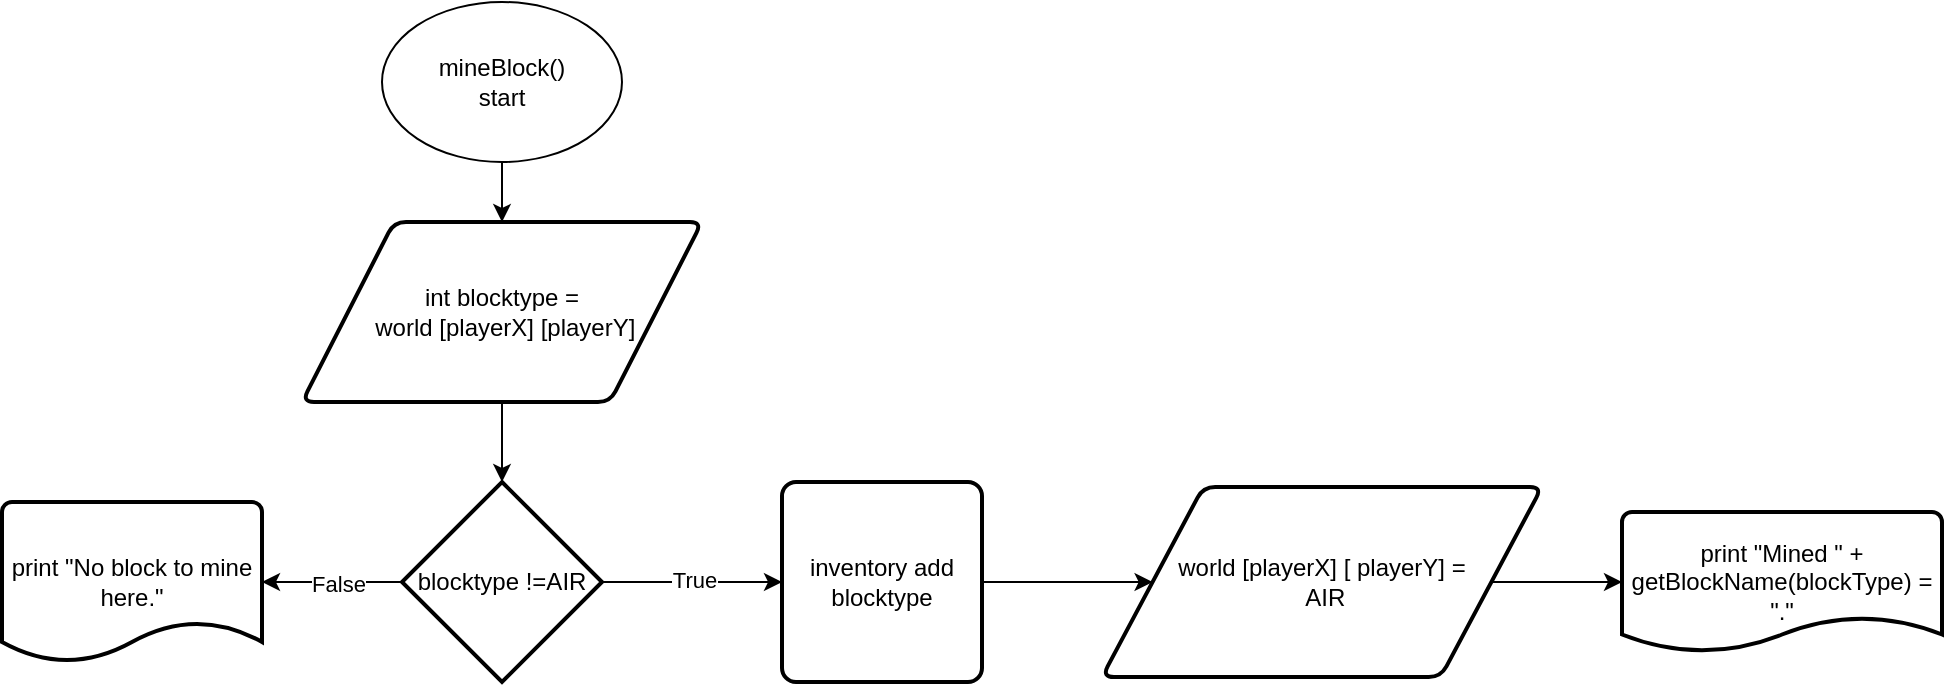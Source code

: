 <mxfile version="21.7.5" type="google">
  <diagram name="Page-1" id="7zdb4NXVxUpv4UYFmBYc">
    <mxGraphModel grid="1" page="0" gridSize="10" guides="1" tooltips="1" connect="1" arrows="1" fold="1" pageScale="1" pageWidth="827" pageHeight="1169" math="0" shadow="0">
      <root>
        <mxCell id="0" />
        <mxCell id="1" parent="0" />
        <mxCell id="L2qbjsuXgG9CMcMzrKsZ-11" value="" style="edgeStyle=orthogonalEdgeStyle;rounded=0;orthogonalLoop=1;jettySize=auto;html=1;" edge="1" parent="1" source="L2qbjsuXgG9CMcMzrKsZ-1" target="L2qbjsuXgG9CMcMzrKsZ-2">
          <mxGeometry relative="1" as="geometry" />
        </mxCell>
        <mxCell id="L2qbjsuXgG9CMcMzrKsZ-1" value="mineBlock()&lt;br&gt;start" style="ellipse;whiteSpace=wrap;html=1;" vertex="1" parent="1">
          <mxGeometry x="350" y="-340" width="120" height="80" as="geometry" />
        </mxCell>
        <mxCell id="L2qbjsuXgG9CMcMzrKsZ-10" value="" style="edgeStyle=orthogonalEdgeStyle;rounded=0;orthogonalLoop=1;jettySize=auto;html=1;" edge="1" parent="1" source="L2qbjsuXgG9CMcMzrKsZ-2" target="L2qbjsuXgG9CMcMzrKsZ-3">
          <mxGeometry relative="1" as="geometry" />
        </mxCell>
        <mxCell id="L2qbjsuXgG9CMcMzrKsZ-2" value="int blocktype =&lt;br&gt;&amp;nbsp;world [playerX] [playerY]" style="shape=parallelogram;html=1;strokeWidth=2;perimeter=parallelogramPerimeter;whiteSpace=wrap;rounded=1;arcSize=12;size=0.23;" vertex="1" parent="1">
          <mxGeometry x="310" y="-230" width="200" height="90" as="geometry" />
        </mxCell>
        <mxCell id="L2qbjsuXgG9CMcMzrKsZ-12" value="" style="edgeStyle=orthogonalEdgeStyle;rounded=0;orthogonalLoop=1;jettySize=auto;html=1;" edge="1" parent="1" source="L2qbjsuXgG9CMcMzrKsZ-3" target="L2qbjsuXgG9CMcMzrKsZ-9">
          <mxGeometry relative="1" as="geometry" />
        </mxCell>
        <mxCell id="L2qbjsuXgG9CMcMzrKsZ-17" value="False" style="edgeLabel;html=1;align=center;verticalAlign=middle;resizable=0;points=[];" connectable="0" vertex="1" parent="L2qbjsuXgG9CMcMzrKsZ-12">
          <mxGeometry x="-0.086" y="1" relative="1" as="geometry">
            <mxPoint as="offset" />
          </mxGeometry>
        </mxCell>
        <mxCell id="L2qbjsuXgG9CMcMzrKsZ-13" value="" style="edgeStyle=orthogonalEdgeStyle;rounded=0;orthogonalLoop=1;jettySize=auto;html=1;" edge="1" parent="1" source="L2qbjsuXgG9CMcMzrKsZ-3" target="L2qbjsuXgG9CMcMzrKsZ-5">
          <mxGeometry relative="1" as="geometry" />
        </mxCell>
        <mxCell id="L2qbjsuXgG9CMcMzrKsZ-16" value="True" style="edgeLabel;html=1;align=center;verticalAlign=middle;resizable=0;points=[];" connectable="0" vertex="1" parent="L2qbjsuXgG9CMcMzrKsZ-13">
          <mxGeometry x="0.022" y="1" relative="1" as="geometry">
            <mxPoint as="offset" />
          </mxGeometry>
        </mxCell>
        <mxCell id="L2qbjsuXgG9CMcMzrKsZ-3" value="blocktype !=AIR" style="strokeWidth=2;html=1;shape=mxgraph.flowchart.decision;whiteSpace=wrap;" vertex="1" parent="1">
          <mxGeometry x="360" y="-100" width="100" height="100" as="geometry" />
        </mxCell>
        <mxCell id="L2qbjsuXgG9CMcMzrKsZ-14" value="" style="edgeStyle=orthogonalEdgeStyle;rounded=0;orthogonalLoop=1;jettySize=auto;html=1;" edge="1" parent="1" source="L2qbjsuXgG9CMcMzrKsZ-5" target="L2qbjsuXgG9CMcMzrKsZ-6">
          <mxGeometry relative="1" as="geometry" />
        </mxCell>
        <mxCell id="L2qbjsuXgG9CMcMzrKsZ-5" value="inventory add blocktype" style="rounded=1;whiteSpace=wrap;html=1;absoluteArcSize=1;arcSize=14;strokeWidth=2;" vertex="1" parent="1">
          <mxGeometry x="550" y="-100" width="100" height="100" as="geometry" />
        </mxCell>
        <mxCell id="L2qbjsuXgG9CMcMzrKsZ-15" value="" style="edgeStyle=orthogonalEdgeStyle;rounded=0;orthogonalLoop=1;jettySize=auto;html=1;" edge="1" parent="1" source="L2qbjsuXgG9CMcMzrKsZ-6" target="L2qbjsuXgG9CMcMzrKsZ-7">
          <mxGeometry relative="1" as="geometry" />
        </mxCell>
        <mxCell id="L2qbjsuXgG9CMcMzrKsZ-6" value="world [playerX] [ playerY] =&lt;br&gt;&amp;nbsp;AIR" style="shape=parallelogram;html=1;strokeWidth=2;perimeter=parallelogramPerimeter;whiteSpace=wrap;rounded=1;arcSize=12;size=0.23;" vertex="1" parent="1">
          <mxGeometry x="710" y="-97.5" width="220" height="95" as="geometry" />
        </mxCell>
        <mxCell id="L2qbjsuXgG9CMcMzrKsZ-7" value="print &quot;Mined &quot; + getBlockName(blockType) = &quot;.&quot;" style="strokeWidth=2;html=1;shape=mxgraph.flowchart.document2;whiteSpace=wrap;size=0.25;" vertex="1" parent="1">
          <mxGeometry x="970" y="-85" width="160" height="70" as="geometry" />
        </mxCell>
        <mxCell id="L2qbjsuXgG9CMcMzrKsZ-9" value="print &quot;No block to mine here.&quot;" style="strokeWidth=2;html=1;shape=mxgraph.flowchart.document2;whiteSpace=wrap;size=0.25;" vertex="1" parent="1">
          <mxGeometry x="160" y="-90" width="130" height="80" as="geometry" />
        </mxCell>
      </root>
    </mxGraphModel>
  </diagram>
</mxfile>
